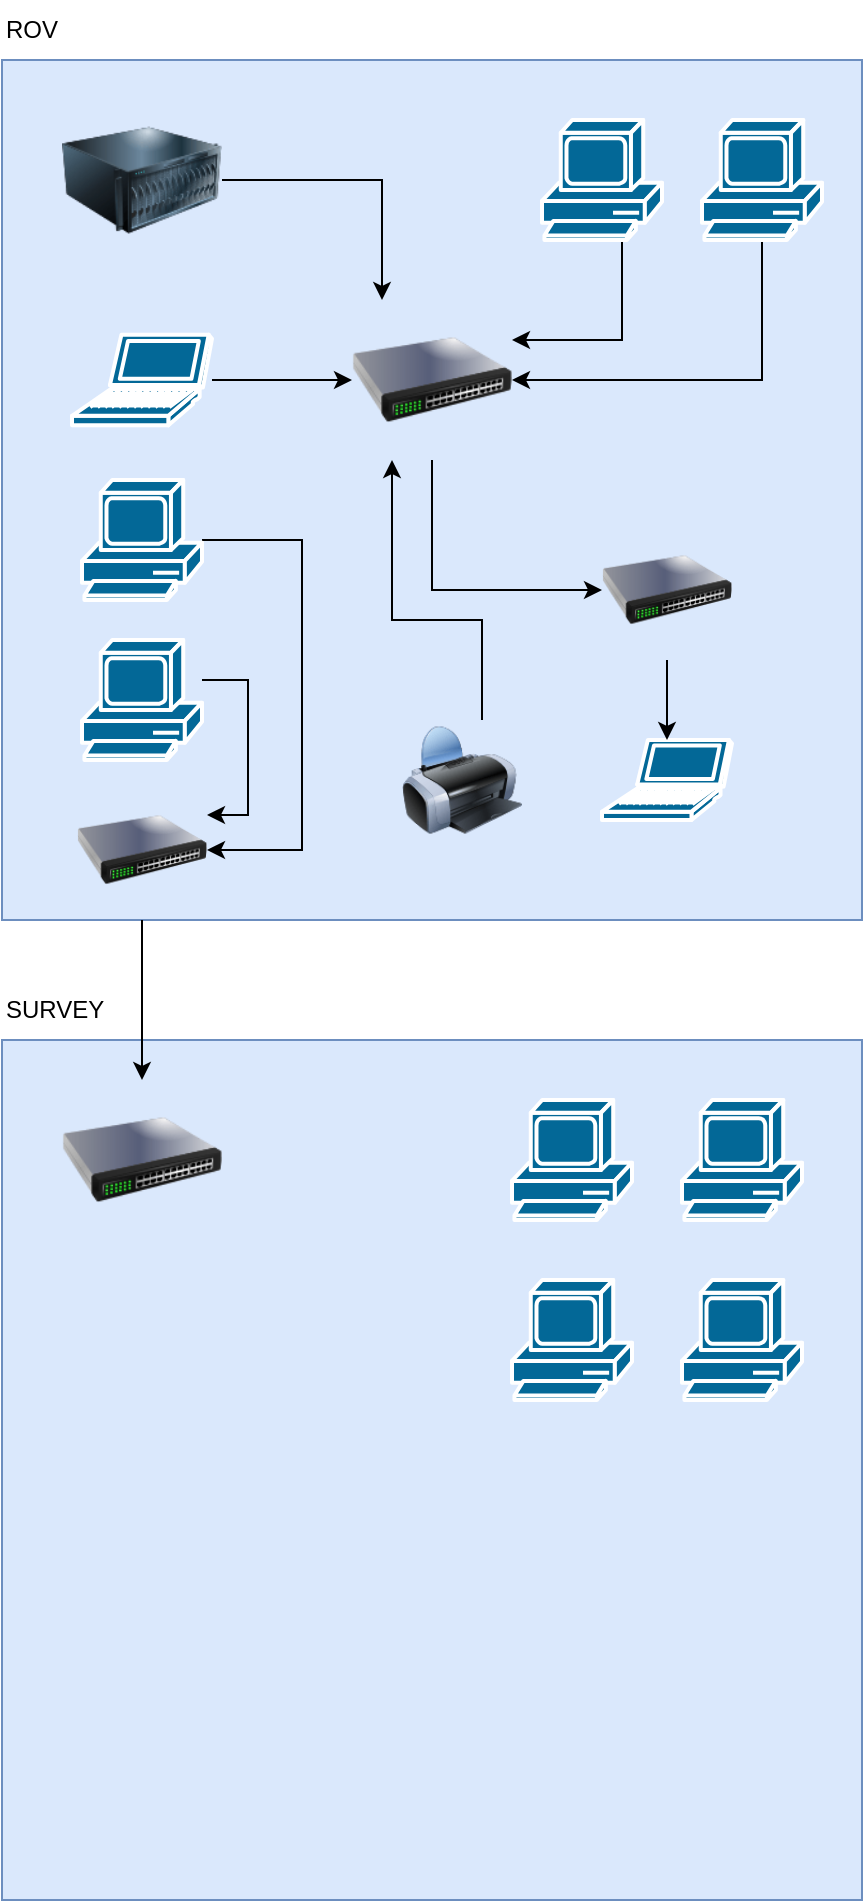 <mxfile version="23.1.5" type="github">
  <diagram name="Page-1" id="5EkKsEHkEoh4in9_bS8d">
    <mxGraphModel dx="1434" dy="738" grid="1" gridSize="10" guides="1" tooltips="1" connect="1" arrows="1" fold="1" page="1" pageScale="1" pageWidth="850" pageHeight="1100" math="0" shadow="0">
      <root>
        <mxCell id="0" />
        <mxCell id="1" parent="0" />
        <mxCell id="WiqisFymTJ9R6mHblORX-1" value="" style="whiteSpace=wrap;html=1;aspect=fixed;fillColor=#dae8fc;strokeColor=#6c8ebf;" vertex="1" parent="1">
          <mxGeometry x="150" y="70" width="430" height="430" as="geometry" />
        </mxCell>
        <mxCell id="WiqisFymTJ9R6mHblORX-2" value="ROV" style="text;html=1;align=left;verticalAlign=middle;resizable=0;points=[];autosize=1;strokeColor=none;fillColor=none;" vertex="1" parent="1">
          <mxGeometry x="150" y="40" width="50" height="30" as="geometry" />
        </mxCell>
        <mxCell id="WiqisFymTJ9R6mHblORX-30" style="edgeStyle=orthogonalEdgeStyle;rounded=0;orthogonalLoop=1;jettySize=auto;html=1;entryX=1;entryY=0.25;entryDx=0;entryDy=0;" edge="1" parent="1" source="WiqisFymTJ9R6mHblORX-4" target="WiqisFymTJ9R6mHblORX-7">
          <mxGeometry relative="1" as="geometry">
            <Array as="points">
              <mxPoint x="460" y="210" />
            </Array>
          </mxGeometry>
        </mxCell>
        <mxCell id="WiqisFymTJ9R6mHblORX-4" value="" style="shape=mxgraph.cisco.computers_and_peripherals.pc;html=1;pointerEvents=1;dashed=0;fillColor=#036897;strokeColor=#ffffff;strokeWidth=2;verticalLabelPosition=bottom;verticalAlign=top;align=center;outlineConnect=0;" vertex="1" parent="1">
          <mxGeometry x="420" y="100" width="60" height="60" as="geometry" />
        </mxCell>
        <mxCell id="WiqisFymTJ9R6mHblORX-27" style="edgeStyle=orthogonalEdgeStyle;rounded=0;orthogonalLoop=1;jettySize=auto;html=1;entryX=1;entryY=0.5;entryDx=0;entryDy=0;" edge="1" parent="1" source="WiqisFymTJ9R6mHblORX-5" target="WiqisFymTJ9R6mHblORX-7">
          <mxGeometry relative="1" as="geometry">
            <Array as="points">
              <mxPoint x="530" y="230" />
            </Array>
          </mxGeometry>
        </mxCell>
        <mxCell id="WiqisFymTJ9R6mHblORX-5" value="" style="shape=mxgraph.cisco.computers_and_peripherals.pc;html=1;pointerEvents=1;dashed=0;fillColor=#036897;strokeColor=#ffffff;strokeWidth=2;verticalLabelPosition=bottom;verticalAlign=top;align=center;outlineConnect=0;" vertex="1" parent="1">
          <mxGeometry x="500" y="100" width="60" height="60" as="geometry" />
        </mxCell>
        <mxCell id="WiqisFymTJ9R6mHblORX-9" style="edgeStyle=orthogonalEdgeStyle;rounded=0;orthogonalLoop=1;jettySize=auto;html=1;" edge="1" parent="1" source="WiqisFymTJ9R6mHblORX-6" target="WiqisFymTJ9R6mHblORX-7">
          <mxGeometry relative="1" as="geometry">
            <Array as="points">
              <mxPoint x="340" y="130" />
            </Array>
          </mxGeometry>
        </mxCell>
        <mxCell id="WiqisFymTJ9R6mHblORX-6" value="" style="image;html=1;image=img/lib/clip_art/computers/Server_128x128.png" vertex="1" parent="1">
          <mxGeometry x="180" y="90" width="80" height="80" as="geometry" />
        </mxCell>
        <mxCell id="WiqisFymTJ9R6mHblORX-32" style="edgeStyle=orthogonalEdgeStyle;rounded=0;orthogonalLoop=1;jettySize=auto;html=1;" edge="1" parent="1" source="WiqisFymTJ9R6mHblORX-7" target="WiqisFymTJ9R6mHblORX-31">
          <mxGeometry relative="1" as="geometry">
            <Array as="points">
              <mxPoint x="365" y="335" />
            </Array>
          </mxGeometry>
        </mxCell>
        <mxCell id="WiqisFymTJ9R6mHblORX-7" value="" style="image;html=1;image=img/lib/clip_art/networking/Switch_128x128.png" vertex="1" parent="1">
          <mxGeometry x="325" y="190" width="80" height="80" as="geometry" />
        </mxCell>
        <mxCell id="WiqisFymTJ9R6mHblORX-15" value="" style="whiteSpace=wrap;html=1;aspect=fixed;fillColor=#dae8fc;strokeColor=#6c8ebf;" vertex="1" parent="1">
          <mxGeometry x="150" y="560" width="430" height="430" as="geometry" />
        </mxCell>
        <mxCell id="WiqisFymTJ9R6mHblORX-16" value="SURVEY" style="text;html=1;align=left;verticalAlign=middle;whiteSpace=wrap;rounded=0;" vertex="1" parent="1">
          <mxGeometry x="150" y="530" width="60" height="30" as="geometry" />
        </mxCell>
        <mxCell id="WiqisFymTJ9R6mHblORX-26" style="edgeStyle=orthogonalEdgeStyle;rounded=0;orthogonalLoop=1;jettySize=auto;html=1;" edge="1" parent="1" source="WiqisFymTJ9R6mHblORX-21" target="WiqisFymTJ9R6mHblORX-7">
          <mxGeometry relative="1" as="geometry" />
        </mxCell>
        <mxCell id="WiqisFymTJ9R6mHblORX-21" value="" style="shape=mxgraph.cisco.computers_and_peripherals.laptop;html=1;pointerEvents=1;dashed=0;fillColor=#036897;strokeColor=#ffffff;strokeWidth=2;verticalLabelPosition=bottom;verticalAlign=top;align=center;outlineConnect=0;" vertex="1" parent="1">
          <mxGeometry x="185" y="207.38" width="70" height="45.25" as="geometry" />
        </mxCell>
        <mxCell id="WiqisFymTJ9R6mHblORX-23" value="" style="shape=mxgraph.cisco.computers_and_peripherals.laptop;html=1;pointerEvents=1;dashed=0;fillColor=#036897;strokeColor=#ffffff;strokeWidth=2;verticalLabelPosition=bottom;verticalAlign=top;align=center;outlineConnect=0;" vertex="1" parent="1">
          <mxGeometry x="450" y="410" width="65" height="40" as="geometry" />
        </mxCell>
        <mxCell id="WiqisFymTJ9R6mHblORX-31" value="" style="image;html=1;image=img/lib/clip_art/networking/Switch_128x128.png" vertex="1" parent="1">
          <mxGeometry x="450" y="300" width="65" height="70" as="geometry" />
        </mxCell>
        <mxCell id="WiqisFymTJ9R6mHblORX-33" style="edgeStyle=orthogonalEdgeStyle;rounded=0;orthogonalLoop=1;jettySize=auto;html=1;entryX=0.5;entryY=0;entryDx=0;entryDy=0;entryPerimeter=0;" edge="1" parent="1" source="WiqisFymTJ9R6mHblORX-31" target="WiqisFymTJ9R6mHblORX-23">
          <mxGeometry relative="1" as="geometry" />
        </mxCell>
        <mxCell id="WiqisFymTJ9R6mHblORX-41" style="edgeStyle=orthogonalEdgeStyle;rounded=0;orthogonalLoop=1;jettySize=auto;html=1;entryX=1;entryY=0.25;entryDx=0;entryDy=0;" edge="1" parent="1" source="WiqisFymTJ9R6mHblORX-34" target="WiqisFymTJ9R6mHblORX-38">
          <mxGeometry relative="1" as="geometry">
            <Array as="points">
              <mxPoint x="273" y="380" />
              <mxPoint x="273" y="448" />
            </Array>
          </mxGeometry>
        </mxCell>
        <mxCell id="WiqisFymTJ9R6mHblORX-34" value="" style="shape=mxgraph.cisco.computers_and_peripherals.pc;html=1;pointerEvents=1;dashed=0;fillColor=#036897;strokeColor=#ffffff;strokeWidth=2;verticalLabelPosition=bottom;verticalAlign=top;align=center;outlineConnect=0;" vertex="1" parent="1">
          <mxGeometry x="190" y="360" width="60" height="60" as="geometry" />
        </mxCell>
        <mxCell id="WiqisFymTJ9R6mHblORX-40" style="edgeStyle=orthogonalEdgeStyle;rounded=0;orthogonalLoop=1;jettySize=auto;html=1;entryX=1;entryY=0.5;entryDx=0;entryDy=0;" edge="1" parent="1" source="WiqisFymTJ9R6mHblORX-36" target="WiqisFymTJ9R6mHblORX-38">
          <mxGeometry relative="1" as="geometry">
            <Array as="points">
              <mxPoint x="300" y="310" />
              <mxPoint x="300" y="465" />
            </Array>
          </mxGeometry>
        </mxCell>
        <mxCell id="WiqisFymTJ9R6mHblORX-36" value="" style="shape=mxgraph.cisco.computers_and_peripherals.pc;html=1;pointerEvents=1;dashed=0;fillColor=#036897;strokeColor=#ffffff;strokeWidth=2;verticalLabelPosition=bottom;verticalAlign=top;align=center;outlineConnect=0;" vertex="1" parent="1">
          <mxGeometry x="190" y="280" width="60" height="60" as="geometry" />
        </mxCell>
        <mxCell id="WiqisFymTJ9R6mHblORX-50" value="" style="edgeStyle=orthogonalEdgeStyle;rounded=0;orthogonalLoop=1;jettySize=auto;html=1;" edge="1" parent="1" source="WiqisFymTJ9R6mHblORX-38" target="WiqisFymTJ9R6mHblORX-49">
          <mxGeometry relative="1" as="geometry" />
        </mxCell>
        <mxCell id="WiqisFymTJ9R6mHblORX-38" value="" style="image;html=1;image=img/lib/clip_art/networking/Switch_128x128.png" vertex="1" parent="1">
          <mxGeometry x="187.5" y="430" width="65" height="70" as="geometry" />
        </mxCell>
        <mxCell id="WiqisFymTJ9R6mHblORX-49" value="" style="image;html=1;image=img/lib/clip_art/networking/Switch_128x128.png" vertex="1" parent="1">
          <mxGeometry x="180" y="580" width="80" height="80" as="geometry" />
        </mxCell>
        <mxCell id="WiqisFymTJ9R6mHblORX-52" value="" style="shape=mxgraph.cisco.computers_and_peripherals.pc;html=1;pointerEvents=1;dashed=0;fillColor=#036897;strokeColor=#ffffff;strokeWidth=2;verticalLabelPosition=bottom;verticalAlign=top;align=center;outlineConnect=0;" vertex="1" parent="1">
          <mxGeometry x="490" y="680" width="60" height="60" as="geometry" />
        </mxCell>
        <mxCell id="WiqisFymTJ9R6mHblORX-53" value="" style="shape=mxgraph.cisco.computers_and_peripherals.pc;html=1;pointerEvents=1;dashed=0;fillColor=#036897;strokeColor=#ffffff;strokeWidth=2;verticalLabelPosition=bottom;verticalAlign=top;align=center;outlineConnect=0;" vertex="1" parent="1">
          <mxGeometry x="405" y="680" width="60" height="60" as="geometry" />
        </mxCell>
        <mxCell id="WiqisFymTJ9R6mHblORX-54" value="" style="shape=mxgraph.cisco.computers_and_peripherals.pc;html=1;pointerEvents=1;dashed=0;fillColor=#036897;strokeColor=#ffffff;strokeWidth=2;verticalLabelPosition=bottom;verticalAlign=top;align=center;outlineConnect=0;" vertex="1" parent="1">
          <mxGeometry x="405" y="590" width="60" height="60" as="geometry" />
        </mxCell>
        <mxCell id="WiqisFymTJ9R6mHblORX-55" value="" style="shape=mxgraph.cisco.computers_and_peripherals.pc;html=1;pointerEvents=1;dashed=0;fillColor=#036897;strokeColor=#ffffff;strokeWidth=2;verticalLabelPosition=bottom;verticalAlign=top;align=center;outlineConnect=0;" vertex="1" parent="1">
          <mxGeometry x="490" y="590" width="60" height="60" as="geometry" />
        </mxCell>
        <mxCell id="WiqisFymTJ9R6mHblORX-58" style="edgeStyle=orthogonalEdgeStyle;rounded=0;orthogonalLoop=1;jettySize=auto;html=1;entryX=0.25;entryY=1;entryDx=0;entryDy=0;" edge="1" parent="1" source="WiqisFymTJ9R6mHblORX-56" target="WiqisFymTJ9R6mHblORX-7">
          <mxGeometry relative="1" as="geometry">
            <Array as="points">
              <mxPoint x="390" y="350" />
              <mxPoint x="345" y="350" />
            </Array>
          </mxGeometry>
        </mxCell>
        <mxCell id="WiqisFymTJ9R6mHblORX-56" value="" style="image;html=1;image=img/lib/clip_art/computers/Printer_128x128.png" vertex="1" parent="1">
          <mxGeometry x="350" y="400" width="60" height="60" as="geometry" />
        </mxCell>
      </root>
    </mxGraphModel>
  </diagram>
</mxfile>
